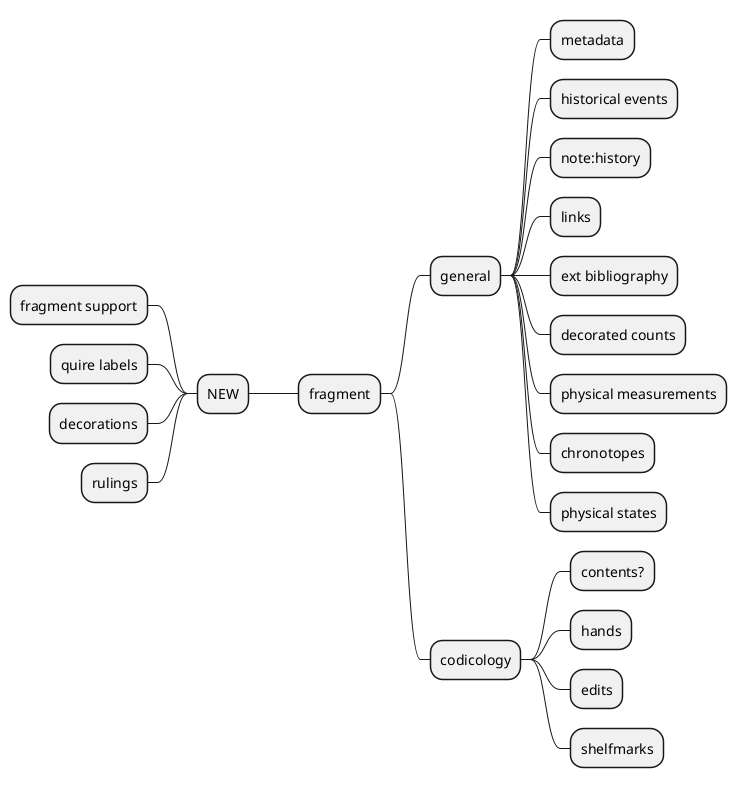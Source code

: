 @startuml parts
@startmindmap parts
+ fragment
++ general
+++ metadata
+++ historical events
+++ note:history
+++ links
+++ ext bibliography
+++ decorated counts
+++ physical measurements
+++ chronotopes
+++ physical states
++ codicology
+++ contents?
+++ hands
+++ edits
+++ shelfmarks
-- NEW
--- fragment support
--- quire labels
--- decorations
--- rulings
@endmindmap
@enduml